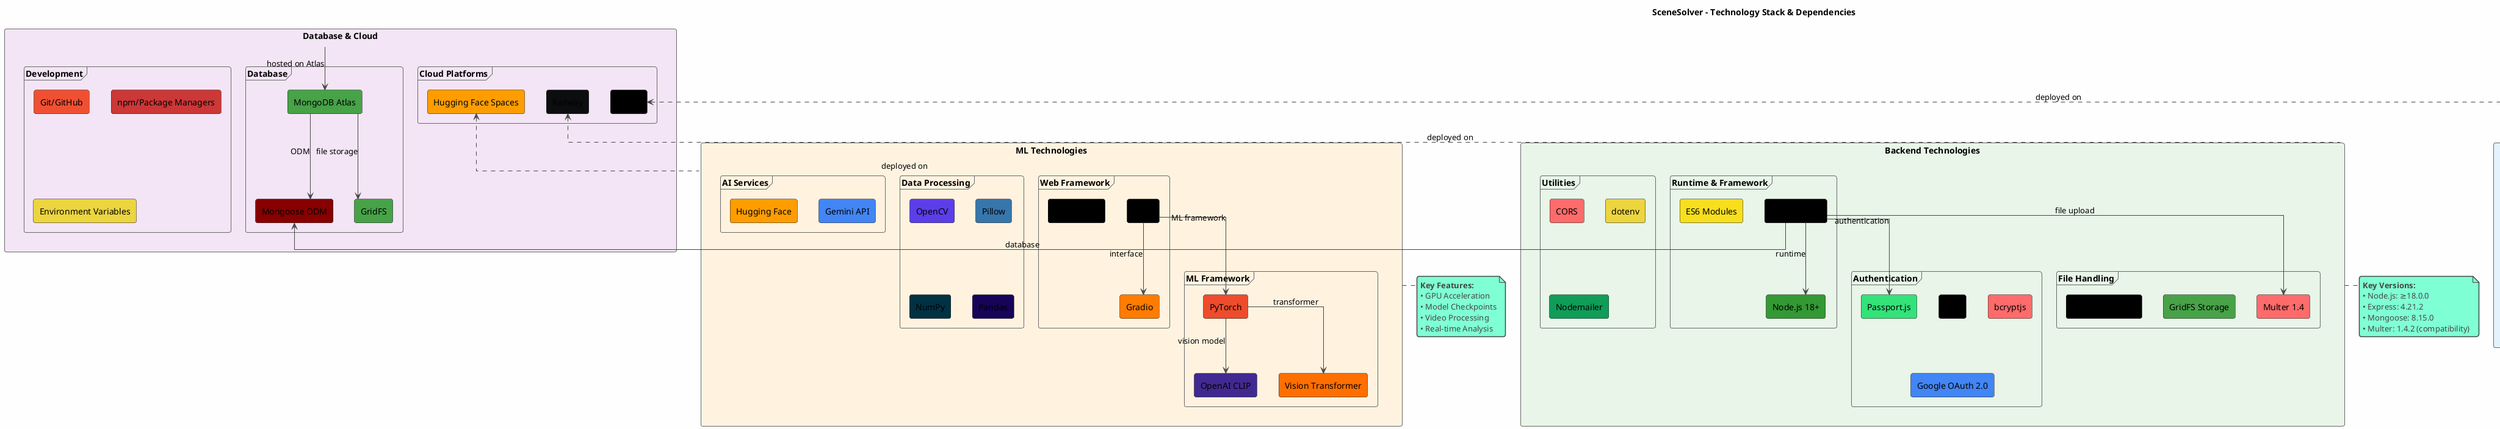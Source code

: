 @startuml Technology Stack

!theme vibrant
skinparam backgroundColor #FEFEFE
skinparam packageStyle rectangle
skinparam componentStyle rectangle
skinparam linetype ortho

title SceneSolver - Technology Stack & Dependencies

' === FRONTEND STACK ===
package "Frontend Technologies" as frontend_stack #E3F2FD {
  
  frame "Core Framework" {
    component [React 19] as react #61DAFB
    component [Vite] as vite #646CFF
    component [ES6 Modules] as es6 #F7DF1E
  }
  
  frame "UI & Styling" {
    component [TailwindCSS 4.0] as tailwind #06B6D4
    component [Framer Motion] as framer #FF0055
    component [Lucide Icons] as icons #F56565
  }
  
  frame "State & Routing" {
    component [React Router 7.2] as router #CA4245
    component [Context API] as context #61DAFB
    component [Axios] as axios #5A29E4
  }
  
  frame "Additional Features" {
    component [React Dropzone] as dropzone #00D084
    component [html2pdf.js] as pdf #E53E3E
    component [ESLint] as eslint #4B32C3
  }
}

' === BACKEND STACK ===
package "Backend Technologies" as backend_stack #E8F5E8 {
  
  frame "Runtime & Framework" {
    component [Node.js 18+] as nodejs #339933
    component [Express 4.21] as express #000000
    component [ES6 Modules] as backend_es6 #F7DF1E
  }
  
  frame "Authentication" {
    component [Passport.js] as passport #34E27A
    component [JWT] as jwt #000000
    component [bcryptjs] as bcrypt #FF6B6B
    component [Google OAuth 2.0] as oauth #4285F4
  }
  
  frame "File Handling" {
    component [Multer 1.4] as multer #FF6B6B
    component [GridFS Storage] as gridfs #47A248
    component [Express Session] as session #000000
  }
  
  frame "Utilities" {
    component [CORS] as cors #FF6B6B
    component [dotenv] as dotenv #ECD53F
    component [Nodemailer] as nodemailer #0F9D58
  }
}

' === ML BACKEND STACK ===
package "ML Technologies" as ml_stack #FFF3E0 {
  
  frame "ML Framework" {
    component [PyTorch] as pytorch #EE4C2C
    component [OpenAI CLIP] as clip #412991
    component [Vision Transformer] as vit #FF6F00
  }
  
  frame "Web Framework" {
    component [Flask] as flask #000000
    component [Flask-CORS] as flask_cors #000000
    component [Gradio] as gradio #FF7C00
  }
  
  frame "Data Processing" {
    component [OpenCV] as opencv #5C3EE8
    component [Pillow] as pillow #3776AB
    component [NumPy] as numpy #013243
    component [Pandas] as pandas #150458
  }
  
  frame "AI Services" {
    component [Gemini API] as gemini #4285F4
    component [Hugging Face] as huggingface #FF9D00
  }
}

' === DATABASE & CLOUD ===
package "Database & Cloud" as cloud_stack #F3E5F5 {
  
  frame "Database" {
    component [MongoDB Atlas] as mongodb #47A248
    component [Mongoose ODM] as mongoose #880000
    component [GridFS] as gridfs_db #47A248
  }
  
  frame "Cloud Platforms" {
    component [Vercel] as vercel_tech #000000
    component [Railway] as railway_tech #0B0D0E
    component [Hugging Face Spaces] as hf_tech #FF9D00
  }
  
  frame "Development" {
    component [Git/GitHub] as git #F05032
    component [npm/Package Managers] as npm #CB3837
    component [Environment Variables] as env #ECD53F
  }
}

' === TECHNOLOGY RELATIONSHIPS ===
react --> vite : "build tool"
react --> tailwind : "styling"
react --> framer : "animations"
react --> router : "navigation"

express --> nodejs : "runtime"
express --> passport : "authentication"
express --> multer : "file upload"
express --> mongoose : "database"

flask --> pytorch : "ML framework"
pytorch --> clip : "vision model"
pytorch --> vit : "transformer"
flask --> gradio : "interface"

mongodb --> mongoose : "ODM"
mongodb --> gridfs_db : "file storage"

' === DEPLOYMENT CONNECTIONS ===
frontend_stack .up.> vercel_tech : "deployed on"
backend_stack .up.> railway_tech : "deployed on"  
ml_stack .up.> hf_tech : "deployed on"
cloud_stack --> mongodb : "hosted on Atlas"

' === VERSION INFO ===
note bottom of frontend_stack
  **Key Versions:**
  • React: 19.0.0
  • Vite: 6.2.6
  • TailwindCSS: 4.0.7
  • TypeScript: Ready
end note

note bottom of backend_stack
  **Key Versions:**
  • Node.js: ≥18.0.0
  • Express: 4.21.2
  • Mongoose: 8.15.0
  • Multer: 1.4.2 (compatibility)
end note

note bottom of ml_stack
  **Key Features:**
  • GPU Acceleration
  • Model Checkpoints
  • Video Processing
  • Real-time Analysis
end note

@enduml 